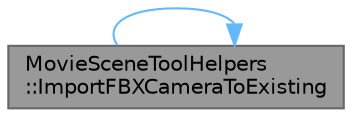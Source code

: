 digraph "MovieSceneToolHelpers::ImportFBXCameraToExisting"
{
 // INTERACTIVE_SVG=YES
 // LATEX_PDF_SIZE
  bgcolor="transparent";
  edge [fontname=Helvetica,fontsize=10,labelfontname=Helvetica,labelfontsize=10];
  node [fontname=Helvetica,fontsize=10,shape=box,height=0.2,width=0.4];
  rankdir="LR";
  Node1 [id="Node000001",label="MovieSceneToolHelpers\l::ImportFBXCameraToExisting",height=0.2,width=0.4,color="gray40", fillcolor="grey60", style="filled", fontcolor="black",tooltip="Import FBX Camera to existing camera's."];
  Node1 -> Node1 [id="edge1_Node000001_Node000001",color="steelblue1",style="solid",tooltip=" "];
}
